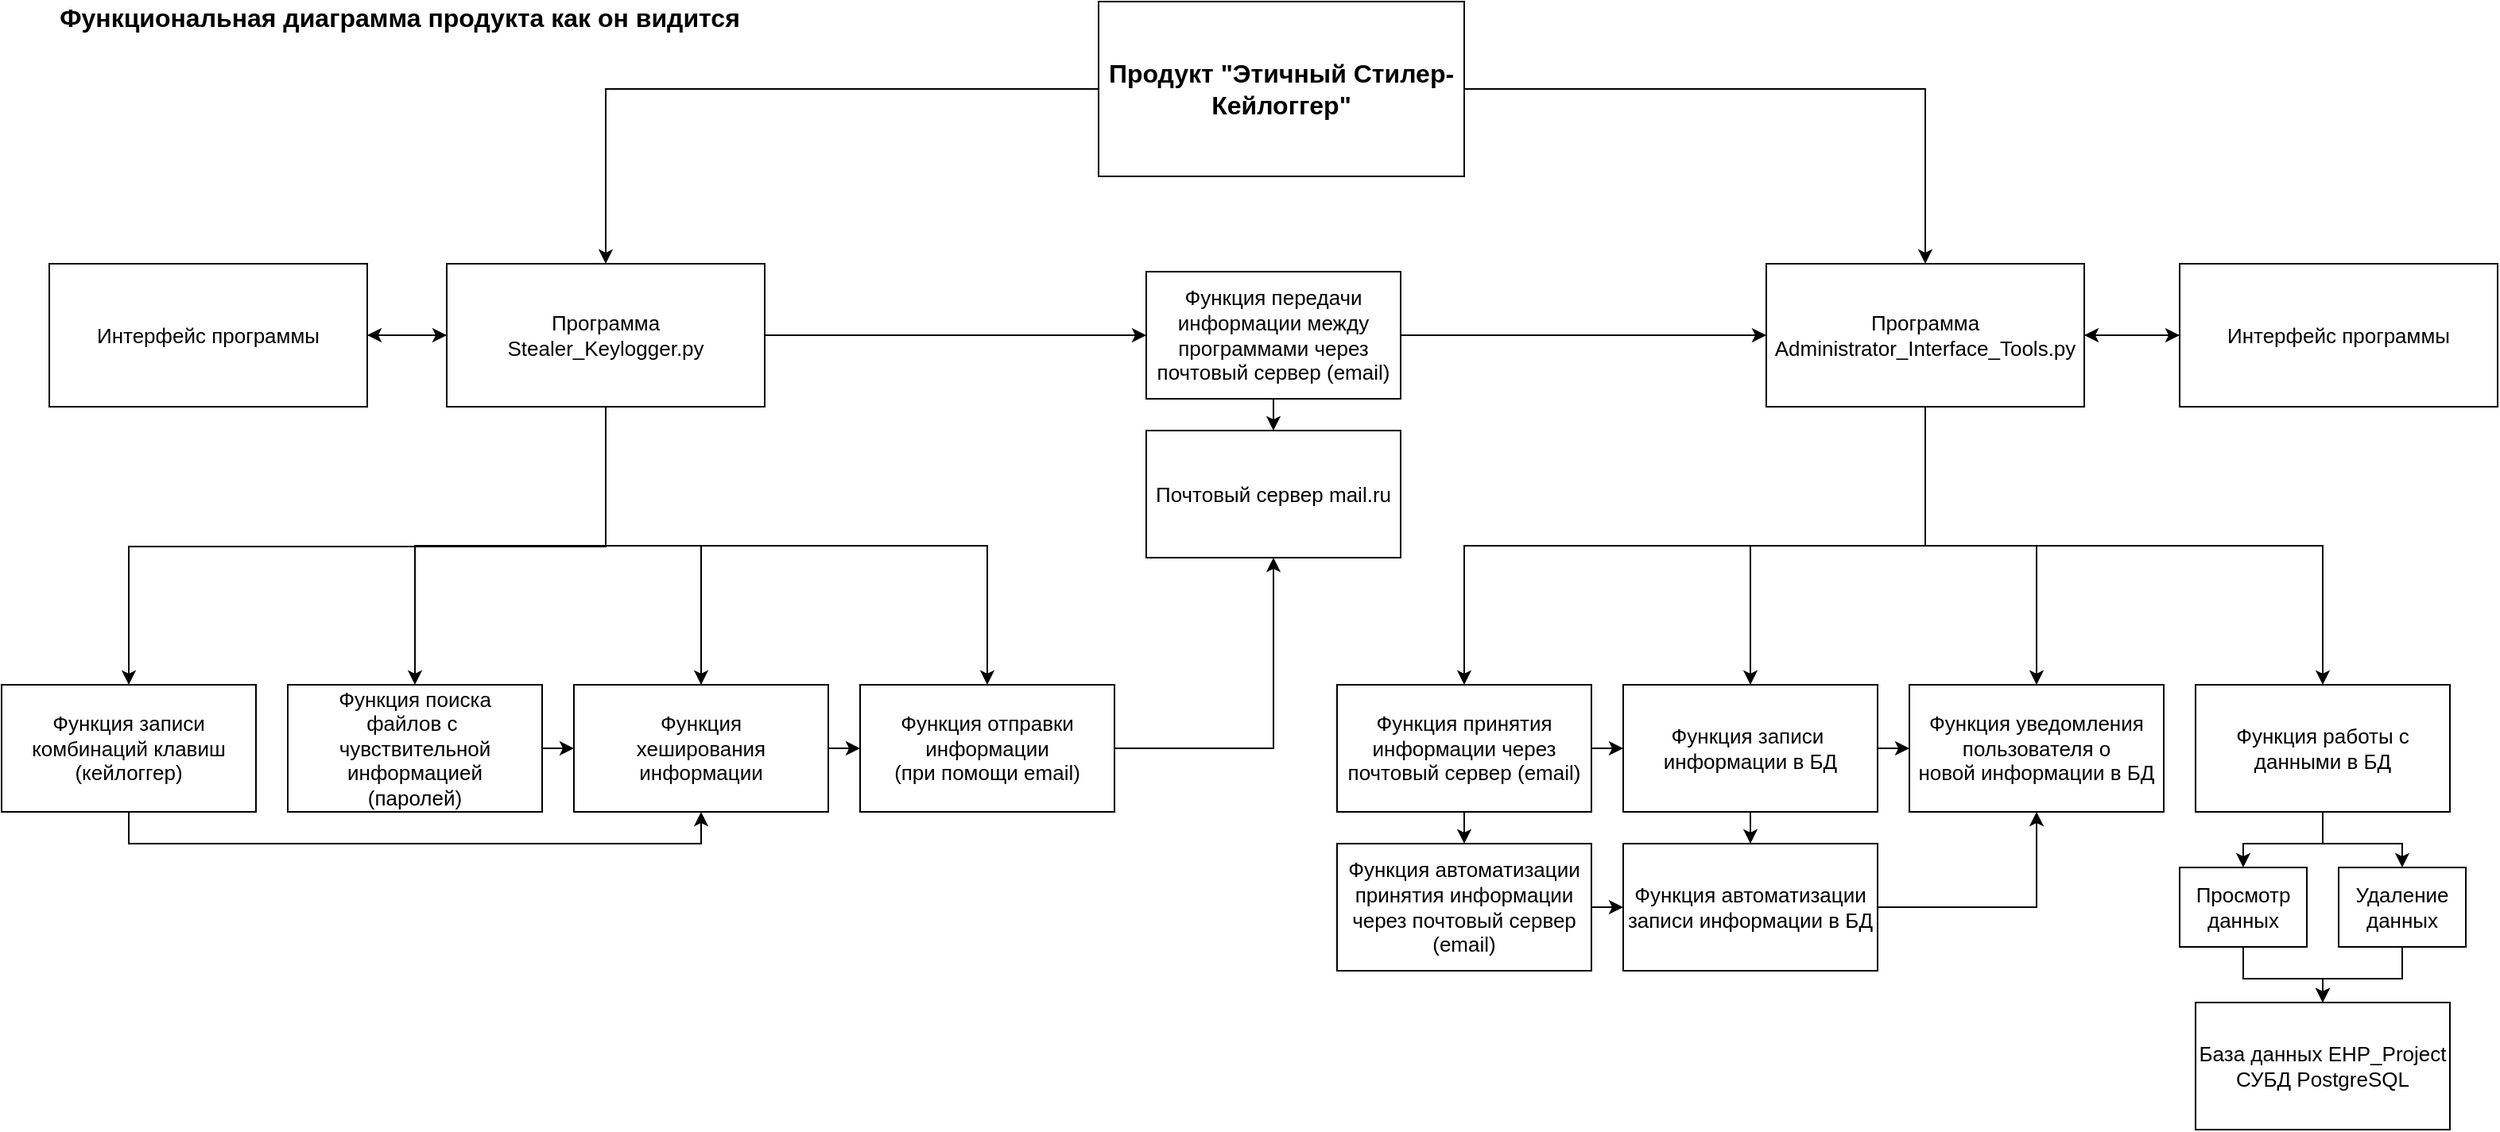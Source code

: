 <mxfile version="13.9.9" type="device"><diagram id="c7Wnre_xee9KQcAQQJKV" name="Страница 1"><mxGraphModel dx="1580" dy="740" grid="1" gridSize="10" guides="1" tooltips="1" connect="1" arrows="1" fold="1" page="1" pageScale="1" pageWidth="3300" pageHeight="4681" math="0" shadow="0"><root><mxCell id="0"/><mxCell id="1" parent="0"/><mxCell id="H0QDDxEWL5w_yqqX34YD-27" style="edgeStyle=orthogonalEdgeStyle;rounded=0;orthogonalLoop=1;jettySize=auto;html=1;exitX=0;exitY=0.5;exitDx=0;exitDy=0;entryX=0.5;entryY=0;entryDx=0;entryDy=0;fontSize=13;" edge="1" parent="1" source="H0QDDxEWL5w_yqqX34YD-2" target="H0QDDxEWL5w_yqqX34YD-5"><mxGeometry relative="1" as="geometry"/></mxCell><mxCell id="H0QDDxEWL5w_yqqX34YD-28" style="edgeStyle=orthogonalEdgeStyle;rounded=0;orthogonalLoop=1;jettySize=auto;html=1;exitX=1;exitY=0.5;exitDx=0;exitDy=0;entryX=0.5;entryY=0;entryDx=0;entryDy=0;fontSize=13;" edge="1" parent="1" source="H0QDDxEWL5w_yqqX34YD-2" target="H0QDDxEWL5w_yqqX34YD-4"><mxGeometry relative="1" as="geometry"/></mxCell><mxCell id="H0QDDxEWL5w_yqqX34YD-2" value="&lt;span style=&quot;font-weight: 700&quot;&gt;Продукт &quot;Этичный Стилер-Кейлоггер&quot;&lt;/span&gt;" style="rounded=0;whiteSpace=wrap;html=1;fontSize=16;" vertex="1" parent="1"><mxGeometry x="760" y="30" width="230" height="110" as="geometry"/></mxCell><mxCell id="H0QDDxEWL5w_yqqX34YD-29" style="edgeStyle=orthogonalEdgeStyle;rounded=0;orthogonalLoop=1;jettySize=auto;html=1;exitX=0.5;exitY=1;exitDx=0;exitDy=0;entryX=0.5;entryY=0;entryDx=0;entryDy=0;fontSize=13;" edge="1" parent="1" source="H0QDDxEWL5w_yqqX34YD-4" target="H0QDDxEWL5w_yqqX34YD-23"><mxGeometry relative="1" as="geometry"/></mxCell><mxCell id="H0QDDxEWL5w_yqqX34YD-34" style="edgeStyle=orthogonalEdgeStyle;rounded=0;orthogonalLoop=1;jettySize=auto;html=1;exitX=1;exitY=0.5;exitDx=0;exitDy=0;entryX=0;entryY=0.5;entryDx=0;entryDy=0;fontSize=13;" edge="1" parent="1" source="H0QDDxEWL5w_yqqX34YD-4" target="H0QDDxEWL5w_yqqX34YD-33"><mxGeometry relative="1" as="geometry"/></mxCell><mxCell id="H0QDDxEWL5w_yqqX34YD-36" style="edgeStyle=orthogonalEdgeStyle;rounded=0;orthogonalLoop=1;jettySize=auto;html=1;exitX=0.5;exitY=1;exitDx=0;exitDy=0;entryX=0.5;entryY=0;entryDx=0;entryDy=0;fontSize=13;" edge="1" parent="1" source="H0QDDxEWL5w_yqqX34YD-4" target="H0QDDxEWL5w_yqqX34YD-24"><mxGeometry relative="1" as="geometry"/></mxCell><mxCell id="H0QDDxEWL5w_yqqX34YD-37" style="edgeStyle=orthogonalEdgeStyle;rounded=0;orthogonalLoop=1;jettySize=auto;html=1;exitX=0.5;exitY=1;exitDx=0;exitDy=0;entryX=0.5;entryY=0;entryDx=0;entryDy=0;fontSize=13;" edge="1" parent="1" source="H0QDDxEWL5w_yqqX34YD-4" target="H0QDDxEWL5w_yqqX34YD-25"><mxGeometry relative="1" as="geometry"/></mxCell><mxCell id="H0QDDxEWL5w_yqqX34YD-38" style="edgeStyle=orthogonalEdgeStyle;rounded=0;orthogonalLoop=1;jettySize=auto;html=1;exitX=0.5;exitY=1;exitDx=0;exitDy=0;entryX=0.5;entryY=0;entryDx=0;entryDy=0;fontSize=13;" edge="1" parent="1" source="H0QDDxEWL5w_yqqX34YD-4" target="H0QDDxEWL5w_yqqX34YD-26"><mxGeometry relative="1" as="geometry"/></mxCell><mxCell id="H0QDDxEWL5w_yqqX34YD-4" value="Программа&#10;Administrator_Interface_Tools.py" style="rounded=0;whiteSpace=wrap;fontSize=13;" vertex="1" parent="1"><mxGeometry x="1180" y="195" width="200" height="90" as="geometry"/></mxCell><mxCell id="H0QDDxEWL5w_yqqX34YD-15" style="edgeStyle=orthogonalEdgeStyle;rounded=0;orthogonalLoop=1;jettySize=auto;html=1;exitX=0.25;exitY=1;exitDx=0;exitDy=0;entryX=0.5;entryY=0;entryDx=0;entryDy=0;fontSize=13;" edge="1" parent="1" source="H0QDDxEWL5w_yqqX34YD-5" target="H0QDDxEWL5w_yqqX34YD-14"><mxGeometry relative="1" as="geometry"><Array as="points"><mxPoint x="450" y="285"/><mxPoint x="450" y="373"/><mxPoint x="150" y="373"/></Array></mxGeometry></mxCell><mxCell id="H0QDDxEWL5w_yqqX34YD-16" style="edgeStyle=orthogonalEdgeStyle;rounded=0;orthogonalLoop=1;jettySize=auto;html=1;exitX=0.5;exitY=1;exitDx=0;exitDy=0;entryX=0.5;entryY=0;entryDx=0;entryDy=0;fontSize=13;" edge="1" parent="1" source="H0QDDxEWL5w_yqqX34YD-5" target="H0QDDxEWL5w_yqqX34YD-9"><mxGeometry relative="1" as="geometry"/></mxCell><mxCell id="H0QDDxEWL5w_yqqX34YD-17" style="edgeStyle=orthogonalEdgeStyle;rounded=0;orthogonalLoop=1;jettySize=auto;html=1;exitX=0.5;exitY=1;exitDx=0;exitDy=0;entryX=0.5;entryY=0;entryDx=0;entryDy=0;fontSize=13;" edge="1" parent="1" source="H0QDDxEWL5w_yqqX34YD-5" target="H0QDDxEWL5w_yqqX34YD-12"><mxGeometry relative="1" as="geometry"/></mxCell><mxCell id="H0QDDxEWL5w_yqqX34YD-18" style="edgeStyle=orthogonalEdgeStyle;rounded=0;orthogonalLoop=1;jettySize=auto;html=1;exitX=0.5;exitY=1;exitDx=0;exitDy=0;entryX=0.5;entryY=0;entryDx=0;entryDy=0;fontSize=13;" edge="1" parent="1" source="H0QDDxEWL5w_yqqX34YD-5" target="H0QDDxEWL5w_yqqX34YD-13"><mxGeometry relative="1" as="geometry"/></mxCell><mxCell id="H0QDDxEWL5w_yqqX34YD-31" style="edgeStyle=orthogonalEdgeStyle;rounded=0;orthogonalLoop=1;jettySize=auto;html=1;exitX=0;exitY=0.5;exitDx=0;exitDy=0;entryX=1;entryY=0.5;entryDx=0;entryDy=0;fontSize=13;" edge="1" parent="1" source="H0QDDxEWL5w_yqqX34YD-5" target="H0QDDxEWL5w_yqqX34YD-30"><mxGeometry relative="1" as="geometry"/></mxCell><mxCell id="H0QDDxEWL5w_yqqX34YD-50" style="edgeStyle=orthogonalEdgeStyle;rounded=0;orthogonalLoop=1;jettySize=auto;html=1;exitX=1;exitY=0.5;exitDx=0;exitDy=0;entryX=0;entryY=0.5;entryDx=0;entryDy=0;fontSize=13;" edge="1" parent="1" source="H0QDDxEWL5w_yqqX34YD-5" target="H0QDDxEWL5w_yqqX34YD-49"><mxGeometry relative="1" as="geometry"/></mxCell><mxCell id="H0QDDxEWL5w_yqqX34YD-5" value="Программа&#10;Stealer_Keylogger.py" style="rounded=0;whiteSpace=wrap;fontSize=13;" vertex="1" parent="1"><mxGeometry x="350" y="195" width="200" height="90" as="geometry"/></mxCell><mxCell id="H0QDDxEWL5w_yqqX34YD-21" style="edgeStyle=orthogonalEdgeStyle;rounded=0;orthogonalLoop=1;jettySize=auto;html=1;exitX=1;exitY=0.5;exitDx=0;exitDy=0;entryX=0;entryY=0.5;entryDx=0;entryDy=0;fontSize=13;" edge="1" parent="1" source="H0QDDxEWL5w_yqqX34YD-9" target="H0QDDxEWL5w_yqqX34YD-12"><mxGeometry relative="1" as="geometry"/></mxCell><mxCell id="H0QDDxEWL5w_yqqX34YD-9" value="Функция поиска&lt;br&gt;файлов с&amp;nbsp;&lt;br&gt;чувствительной&lt;br&gt;информацией&lt;br&gt;(паролей)" style="rounded=0;whiteSpace=wrap;html=1;fontSize=13;" vertex="1" parent="1"><mxGeometry x="250" y="460" width="160" height="80" as="geometry"/></mxCell><mxCell id="H0QDDxEWL5w_yqqX34YD-22" style="edgeStyle=orthogonalEdgeStyle;rounded=0;orthogonalLoop=1;jettySize=auto;html=1;exitX=1;exitY=0.5;exitDx=0;exitDy=0;entryX=0;entryY=0.5;entryDx=0;entryDy=0;fontSize=13;" edge="1" parent="1" source="H0QDDxEWL5w_yqqX34YD-12" target="H0QDDxEWL5w_yqqX34YD-13"><mxGeometry relative="1" as="geometry"/></mxCell><mxCell id="H0QDDxEWL5w_yqqX34YD-12" value="Функция&lt;br&gt;хеширования информации" style="rounded=0;whiteSpace=wrap;html=1;fontSize=13;" vertex="1" parent="1"><mxGeometry x="430" y="460" width="160" height="80" as="geometry"/></mxCell><mxCell id="H0QDDxEWL5w_yqqX34YD-73" style="edgeStyle=orthogonalEdgeStyle;rounded=0;orthogonalLoop=1;jettySize=auto;html=1;exitX=1;exitY=0.5;exitDx=0;exitDy=0;entryX=0.5;entryY=1;entryDx=0;entryDy=0;fontSize=13;" edge="1" parent="1" source="H0QDDxEWL5w_yqqX34YD-13" target="H0QDDxEWL5w_yqqX34YD-53"><mxGeometry relative="1" as="geometry"/></mxCell><mxCell id="H0QDDxEWL5w_yqqX34YD-13" value="Функция отправки&lt;br&gt;информации&lt;br&gt;(при помощи email)" style="rounded=0;whiteSpace=wrap;html=1;fontSize=13;" vertex="1" parent="1"><mxGeometry x="610" y="460" width="160" height="80" as="geometry"/></mxCell><mxCell id="H0QDDxEWL5w_yqqX34YD-67" style="edgeStyle=orthogonalEdgeStyle;rounded=0;orthogonalLoop=1;jettySize=auto;html=1;exitX=0.5;exitY=1;exitDx=0;exitDy=0;entryX=0.5;entryY=1;entryDx=0;entryDy=0;fontSize=13;" edge="1" parent="1" source="H0QDDxEWL5w_yqqX34YD-14" target="H0QDDxEWL5w_yqqX34YD-12"><mxGeometry relative="1" as="geometry"/></mxCell><mxCell id="H0QDDxEWL5w_yqqX34YD-14" value="Функция записи&lt;br&gt;комбинаций клавиш&lt;br&gt;(кейлоггер)" style="rounded=0;whiteSpace=wrap;html=1;fontSize=13;" vertex="1" parent="1"><mxGeometry x="70" y="460" width="160" height="80" as="geometry"/></mxCell><mxCell id="H0QDDxEWL5w_yqqX34YD-39" style="edgeStyle=orthogonalEdgeStyle;rounded=0;orthogonalLoop=1;jettySize=auto;html=1;exitX=1;exitY=0.5;exitDx=0;exitDy=0;entryX=0;entryY=0.5;entryDx=0;entryDy=0;fontSize=13;" edge="1" parent="1" source="H0QDDxEWL5w_yqqX34YD-23" target="H0QDDxEWL5w_yqqX34YD-24"><mxGeometry relative="1" as="geometry"/></mxCell><mxCell id="H0QDDxEWL5w_yqqX34YD-65" style="edgeStyle=orthogonalEdgeStyle;rounded=0;orthogonalLoop=1;jettySize=auto;html=1;exitX=0.5;exitY=1;exitDx=0;exitDy=0;entryX=0.5;entryY=0;entryDx=0;entryDy=0;fontSize=13;" edge="1" parent="1" source="H0QDDxEWL5w_yqqX34YD-23" target="H0QDDxEWL5w_yqqX34YD-42"><mxGeometry relative="1" as="geometry"/></mxCell><mxCell id="H0QDDxEWL5w_yqqX34YD-23" value="Функция принятия&lt;br&gt;информации через&lt;br&gt;почтовый сервер (email)" style="rounded=0;whiteSpace=wrap;html=1;fontSize=13;" vertex="1" parent="1"><mxGeometry x="910" y="460" width="160" height="80" as="geometry"/></mxCell><mxCell id="H0QDDxEWL5w_yqqX34YD-40" style="edgeStyle=orthogonalEdgeStyle;rounded=0;orthogonalLoop=1;jettySize=auto;html=1;exitX=1;exitY=0.5;exitDx=0;exitDy=0;entryX=0;entryY=0.5;entryDx=0;entryDy=0;fontSize=13;" edge="1" parent="1" source="H0QDDxEWL5w_yqqX34YD-24" target="H0QDDxEWL5w_yqqX34YD-25"><mxGeometry relative="1" as="geometry"/></mxCell><mxCell id="H0QDDxEWL5w_yqqX34YD-64" style="edgeStyle=orthogonalEdgeStyle;rounded=0;orthogonalLoop=1;jettySize=auto;html=1;exitX=0.5;exitY=1;exitDx=0;exitDy=0;entryX=0.5;entryY=0;entryDx=0;entryDy=0;fontSize=13;" edge="1" parent="1" source="H0QDDxEWL5w_yqqX34YD-24" target="H0QDDxEWL5w_yqqX34YD-43"><mxGeometry relative="1" as="geometry"/></mxCell><mxCell id="H0QDDxEWL5w_yqqX34YD-24" value="Функция записи&amp;nbsp;&lt;br&gt;информации в БД" style="rounded=0;whiteSpace=wrap;html=1;fontSize=13;" vertex="1" parent="1"><mxGeometry x="1090" y="460" width="160" height="80" as="geometry"/></mxCell><mxCell id="H0QDDxEWL5w_yqqX34YD-25" value="Функция уведомления&lt;br&gt;пользователя о&lt;br&gt;новой информации в БД" style="rounded=0;whiteSpace=wrap;html=1;fontSize=13;" vertex="1" parent="1"><mxGeometry x="1270" y="460" width="160" height="80" as="geometry"/></mxCell><mxCell id="H0QDDxEWL5w_yqqX34YD-60" style="edgeStyle=orthogonalEdgeStyle;rounded=0;orthogonalLoop=1;jettySize=auto;html=1;exitX=0.5;exitY=1;exitDx=0;exitDy=0;entryX=0.5;entryY=0;entryDx=0;entryDy=0;fontSize=13;" edge="1" parent="1" source="H0QDDxEWL5w_yqqX34YD-26" target="H0QDDxEWL5w_yqqX34YD-58"><mxGeometry relative="1" as="geometry"/></mxCell><mxCell id="H0QDDxEWL5w_yqqX34YD-61" style="edgeStyle=orthogonalEdgeStyle;rounded=0;orthogonalLoop=1;jettySize=auto;html=1;exitX=0.5;exitY=1;exitDx=0;exitDy=0;entryX=0.5;entryY=0;entryDx=0;entryDy=0;fontSize=13;" edge="1" parent="1" source="H0QDDxEWL5w_yqqX34YD-26" target="H0QDDxEWL5w_yqqX34YD-59"><mxGeometry relative="1" as="geometry"/></mxCell><mxCell id="H0QDDxEWL5w_yqqX34YD-26" value="Функция работы с данными в БД" style="rounded=0;whiteSpace=wrap;html=1;fontSize=13;" vertex="1" parent="1"><mxGeometry x="1450" y="460" width="160" height="80" as="geometry"/></mxCell><mxCell id="H0QDDxEWL5w_yqqX34YD-32" style="edgeStyle=orthogonalEdgeStyle;rounded=0;orthogonalLoop=1;jettySize=auto;html=1;exitX=1;exitY=0.5;exitDx=0;exitDy=0;entryX=0;entryY=0.5;entryDx=0;entryDy=0;fontSize=13;" edge="1" parent="1" source="H0QDDxEWL5w_yqqX34YD-30" target="H0QDDxEWL5w_yqqX34YD-5"><mxGeometry relative="1" as="geometry"/></mxCell><mxCell id="H0QDDxEWL5w_yqqX34YD-30" value="Интерфейс программы" style="rounded=0;whiteSpace=wrap;fontSize=13;" vertex="1" parent="1"><mxGeometry x="100" y="195" width="200" height="90" as="geometry"/></mxCell><mxCell id="H0QDDxEWL5w_yqqX34YD-35" style="edgeStyle=orthogonalEdgeStyle;rounded=0;orthogonalLoop=1;jettySize=auto;html=1;exitX=0;exitY=0.5;exitDx=0;exitDy=0;entryX=1;entryY=0.5;entryDx=0;entryDy=0;fontSize=13;" edge="1" parent="1" source="H0QDDxEWL5w_yqqX34YD-33" target="H0QDDxEWL5w_yqqX34YD-4"><mxGeometry relative="1" as="geometry"/></mxCell><mxCell id="H0QDDxEWL5w_yqqX34YD-33" value="Интерфейс программы" style="rounded=0;whiteSpace=wrap;fontSize=13;" vertex="1" parent="1"><mxGeometry x="1440" y="195" width="200" height="90" as="geometry"/></mxCell><mxCell id="H0QDDxEWL5w_yqqX34YD-46" style="edgeStyle=orthogonalEdgeStyle;rounded=0;orthogonalLoop=1;jettySize=auto;html=1;exitX=1;exitY=0.5;exitDx=0;exitDy=0;entryX=0;entryY=0.5;entryDx=0;entryDy=0;fontSize=13;" edge="1" parent="1" source="H0QDDxEWL5w_yqqX34YD-42" target="H0QDDxEWL5w_yqqX34YD-43"><mxGeometry relative="1" as="geometry"/></mxCell><mxCell id="H0QDDxEWL5w_yqqX34YD-42" value="Функция автоматизации принятия информации через почтовый сервер (email)" style="rounded=0;whiteSpace=wrap;html=1;fontSize=13;" vertex="1" parent="1"><mxGeometry x="910" y="560" width="160" height="80" as="geometry"/></mxCell><mxCell id="H0QDDxEWL5w_yqqX34YD-47" style="edgeStyle=orthogonalEdgeStyle;rounded=0;orthogonalLoop=1;jettySize=auto;html=1;exitX=1;exitY=0.5;exitDx=0;exitDy=0;entryX=0.5;entryY=1;entryDx=0;entryDy=0;fontSize=13;" edge="1" parent="1" source="H0QDDxEWL5w_yqqX34YD-43" target="H0QDDxEWL5w_yqqX34YD-25"><mxGeometry relative="1" as="geometry"/></mxCell><mxCell id="H0QDDxEWL5w_yqqX34YD-43" value="Функция автоматизации записи информации в БД" style="rounded=0;whiteSpace=wrap;html=1;fontSize=13;" vertex="1" parent="1"><mxGeometry x="1090" y="560" width="160" height="80" as="geometry"/></mxCell><mxCell id="H0QDDxEWL5w_yqqX34YD-51" style="edgeStyle=orthogonalEdgeStyle;rounded=0;orthogonalLoop=1;jettySize=auto;html=1;exitX=1;exitY=0.5;exitDx=0;exitDy=0;entryX=0;entryY=0.5;entryDx=0;entryDy=0;fontSize=13;" edge="1" parent="1" source="H0QDDxEWL5w_yqqX34YD-49" target="H0QDDxEWL5w_yqqX34YD-4"><mxGeometry relative="1" as="geometry"/></mxCell><mxCell id="H0QDDxEWL5w_yqqX34YD-54" style="edgeStyle=orthogonalEdgeStyle;rounded=0;orthogonalLoop=1;jettySize=auto;html=1;exitX=0.5;exitY=1;exitDx=0;exitDy=0;entryX=0.5;entryY=0;entryDx=0;entryDy=0;fontSize=13;" edge="1" parent="1" source="H0QDDxEWL5w_yqqX34YD-49" target="H0QDDxEWL5w_yqqX34YD-53"><mxGeometry relative="1" as="geometry"/></mxCell><mxCell id="H0QDDxEWL5w_yqqX34YD-49" value="Функция передачи информации между программами через почтовый сервер (email)" style="rounded=0;whiteSpace=wrap;html=1;fontSize=13;" vertex="1" parent="1"><mxGeometry x="790" y="200" width="160" height="80" as="geometry"/></mxCell><mxCell id="H0QDDxEWL5w_yqqX34YD-53" value="Почтовый сервер mail.ru" style="rounded=0;whiteSpace=wrap;html=1;fontSize=13;" vertex="1" parent="1"><mxGeometry x="790" y="300" width="160" height="80" as="geometry"/></mxCell><mxCell id="H0QDDxEWL5w_yqqX34YD-56" value="База данных EHP_Project&lt;br&gt;СУБД PostgreSQL" style="rounded=0;whiteSpace=wrap;html=1;fontSize=13;" vertex="1" parent="1"><mxGeometry x="1450" y="660" width="160" height="80" as="geometry"/></mxCell><mxCell id="H0QDDxEWL5w_yqqX34YD-71" style="edgeStyle=orthogonalEdgeStyle;rounded=0;orthogonalLoop=1;jettySize=auto;html=1;exitX=0.5;exitY=1;exitDx=0;exitDy=0;entryX=0.5;entryY=0;entryDx=0;entryDy=0;fontSize=13;" edge="1" parent="1" source="H0QDDxEWL5w_yqqX34YD-58" target="H0QDDxEWL5w_yqqX34YD-56"><mxGeometry relative="1" as="geometry"/></mxCell><mxCell id="H0QDDxEWL5w_yqqX34YD-58" value="Просмотр данных" style="rounded=0;whiteSpace=wrap;html=1;fontSize=13;" vertex="1" parent="1"><mxGeometry x="1440" y="575" width="80" height="50" as="geometry"/></mxCell><mxCell id="H0QDDxEWL5w_yqqX34YD-72" style="edgeStyle=orthogonalEdgeStyle;rounded=0;orthogonalLoop=1;jettySize=auto;html=1;exitX=0.5;exitY=1;exitDx=0;exitDy=0;entryX=0.5;entryY=0;entryDx=0;entryDy=0;fontSize=13;" edge="1" parent="1" source="H0QDDxEWL5w_yqqX34YD-59" target="H0QDDxEWL5w_yqqX34YD-56"><mxGeometry relative="1" as="geometry"/></mxCell><mxCell id="H0QDDxEWL5w_yqqX34YD-59" value="Удаление данных" style="rounded=0;whiteSpace=wrap;html=1;fontSize=13;" vertex="1" parent="1"><mxGeometry x="1540" y="575" width="80" height="50" as="geometry"/></mxCell><mxCell id="H0QDDxEWL5w_yqqX34YD-70" value="&lt;span style=&quot;font-size: 16px&quot;&gt;&lt;b&gt;Функциональная диаграмма продукта как он видится&lt;/b&gt;&lt;/span&gt;" style="text;html=1;align=center;verticalAlign=middle;resizable=0;points=[];autosize=1;fontSize=13;" vertex="1" parent="1"><mxGeometry x="100" y="30" width="440" height="20" as="geometry"/></mxCell></root></mxGraphModel></diagram></mxfile>